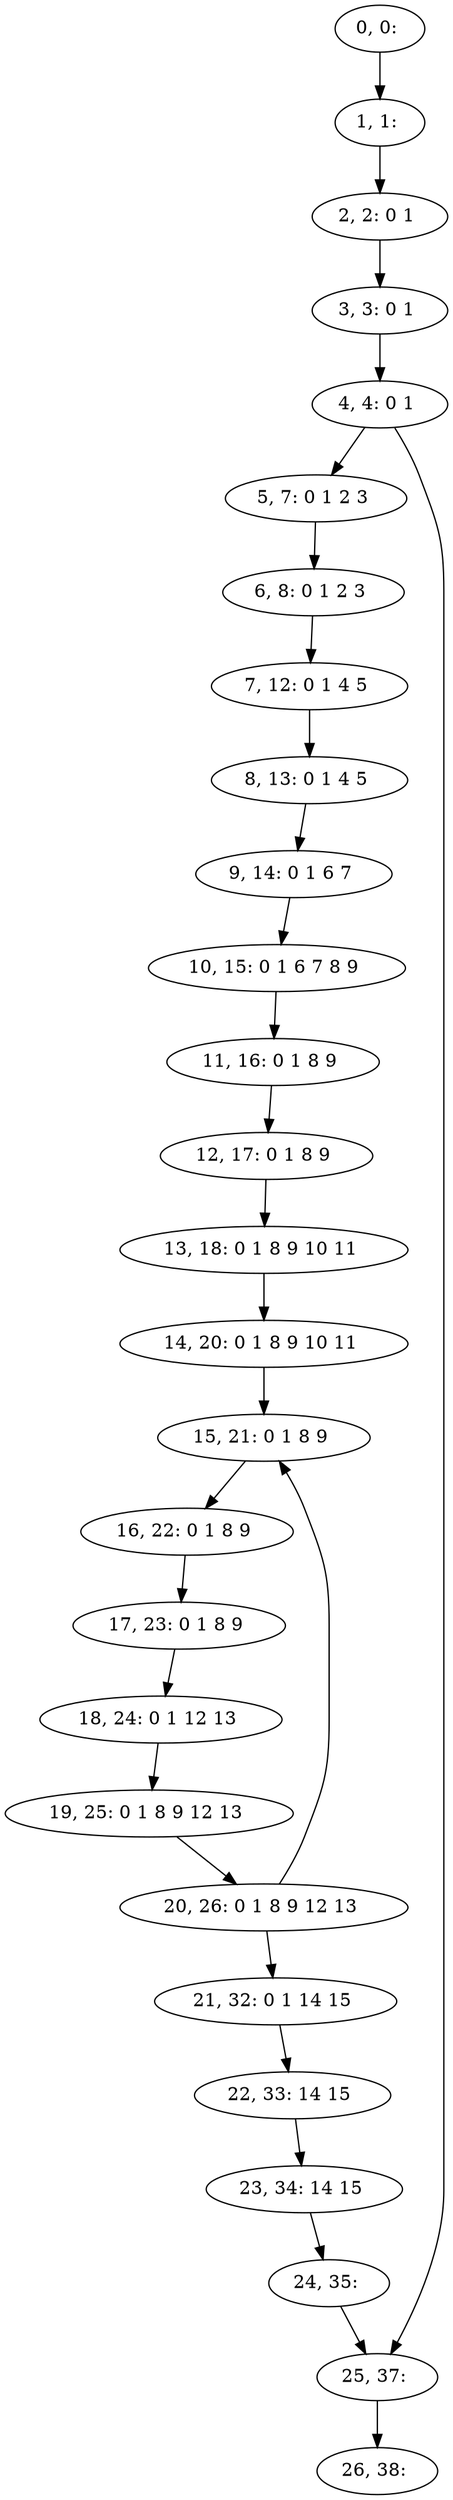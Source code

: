 digraph G {
0[label="0, 0: "];
1[label="1, 1: "];
2[label="2, 2: 0 1 "];
3[label="3, 3: 0 1 "];
4[label="4, 4: 0 1 "];
5[label="5, 7: 0 1 2 3 "];
6[label="6, 8: 0 1 2 3 "];
7[label="7, 12: 0 1 4 5 "];
8[label="8, 13: 0 1 4 5 "];
9[label="9, 14: 0 1 6 7 "];
10[label="10, 15: 0 1 6 7 8 9 "];
11[label="11, 16: 0 1 8 9 "];
12[label="12, 17: 0 1 8 9 "];
13[label="13, 18: 0 1 8 9 10 11 "];
14[label="14, 20: 0 1 8 9 10 11 "];
15[label="15, 21: 0 1 8 9 "];
16[label="16, 22: 0 1 8 9 "];
17[label="17, 23: 0 1 8 9 "];
18[label="18, 24: 0 1 12 13 "];
19[label="19, 25: 0 1 8 9 12 13 "];
20[label="20, 26: 0 1 8 9 12 13 "];
21[label="21, 32: 0 1 14 15 "];
22[label="22, 33: 14 15 "];
23[label="23, 34: 14 15 "];
24[label="24, 35: "];
25[label="25, 37: "];
26[label="26, 38: "];
0->1 ;
1->2 ;
2->3 ;
3->4 ;
4->5 ;
4->25 ;
5->6 ;
6->7 ;
7->8 ;
8->9 ;
9->10 ;
10->11 ;
11->12 ;
12->13 ;
13->14 ;
14->15 ;
15->16 ;
16->17 ;
17->18 ;
18->19 ;
19->20 ;
20->21 ;
20->15 ;
21->22 ;
22->23 ;
23->24 ;
24->25 ;
25->26 ;
}
